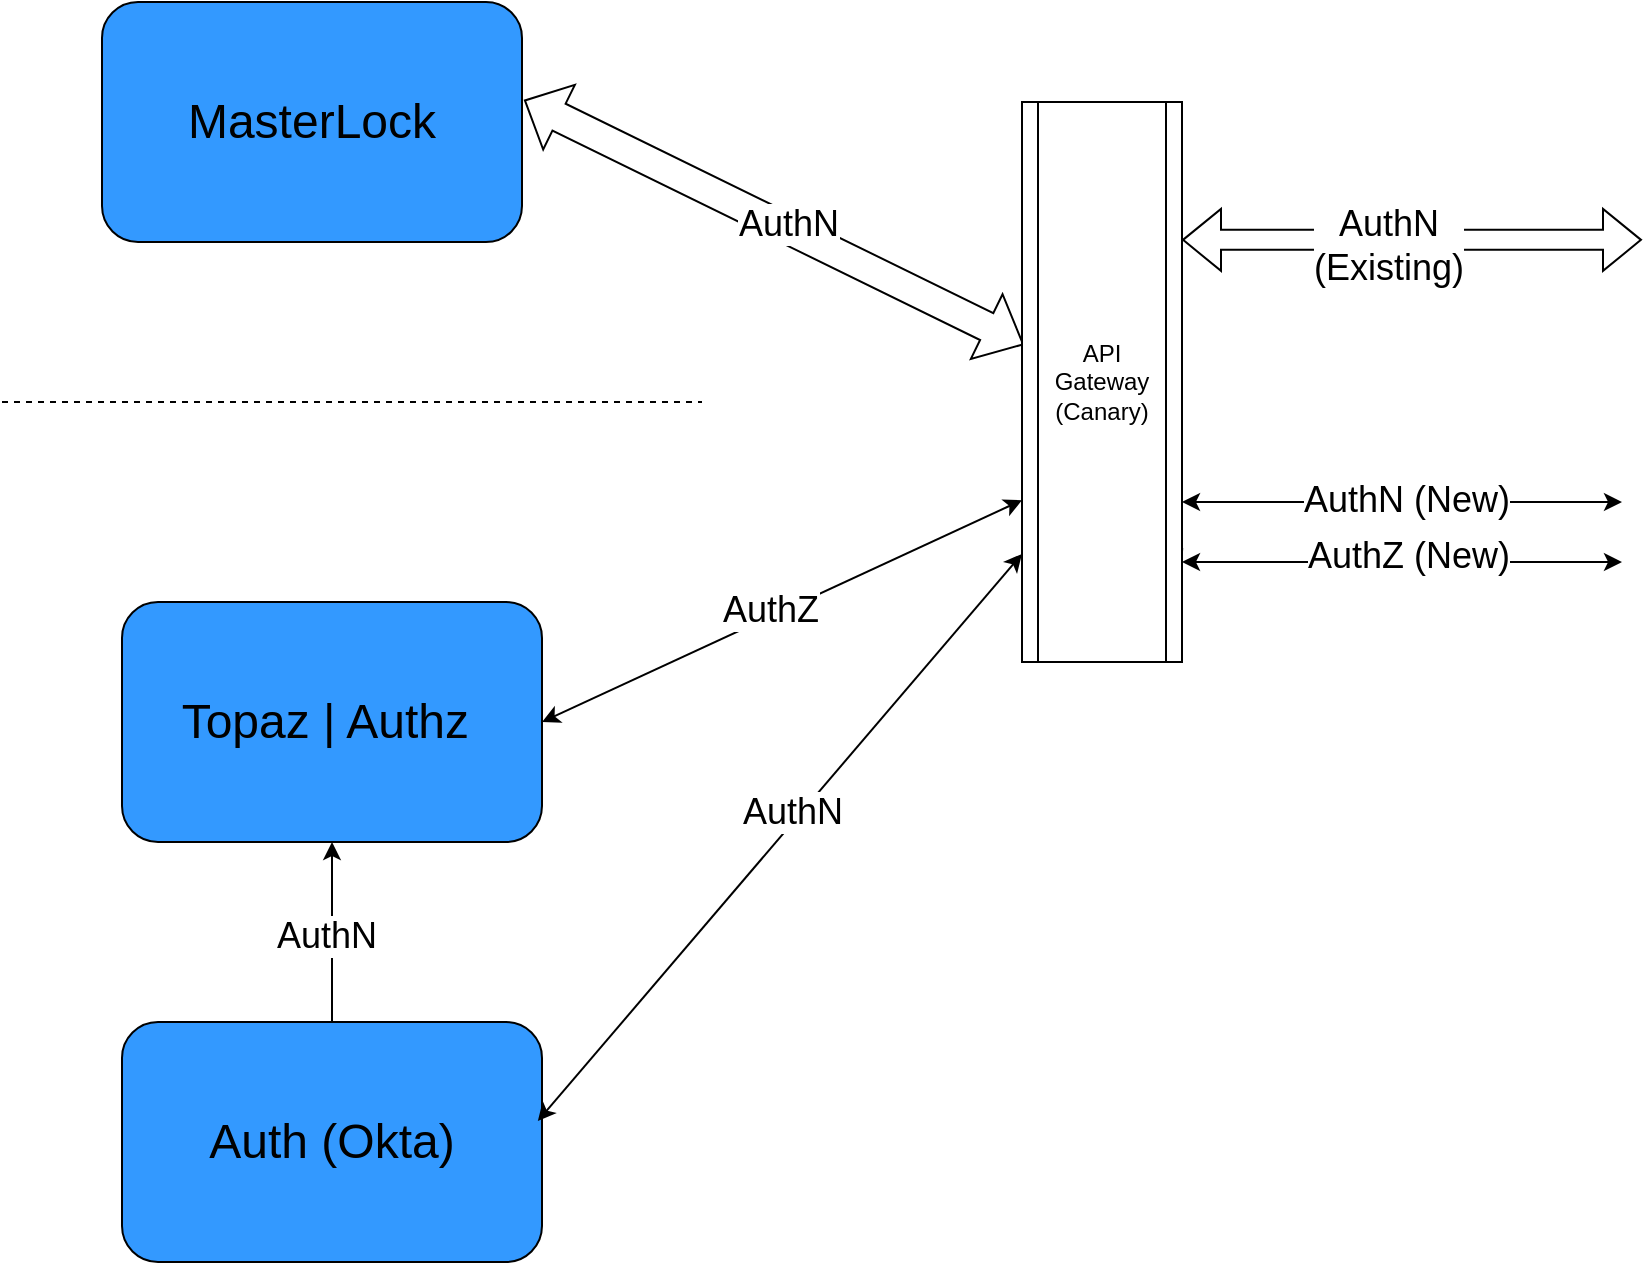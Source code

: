 <mxfile version="26.0.14">
  <diagram id="yPxyJZ8AM_hMuL3Unpa9" name="gitflow">
    <mxGraphModel dx="1044" dy="628" grid="1" gridSize="10" guides="1" tooltips="1" connect="1" arrows="1" fold="1" page="1" pageScale="1" pageWidth="850" pageHeight="1100" math="0" shadow="0">
      <root>
        <mxCell id="0" />
        <mxCell id="1" parent="0" />
        <mxCell id="MLRbCAcJ3A20DyM7KxBz-177" value="&lt;font style=&quot;font-size: 24px;&quot;&gt;MasterLock&lt;/font&gt;" style="rounded=1;whiteSpace=wrap;html=1;fillColor=light-dark(#3399FF,var(--ge-dark-color, #121212));" parent="1" vertex="1">
          <mxGeometry x="60" y="160" width="210" height="120" as="geometry" />
        </mxCell>
        <mxCell id="MLRbCAcJ3A20DyM7KxBz-179" value="&lt;font style=&quot;font-size: 24px;&quot;&gt;Topaz | Authz&amp;nbsp;&lt;/font&gt;" style="rounded=1;whiteSpace=wrap;html=1;fillColor=light-dark(#3399FF,var(--ge-dark-color, #121212));" parent="1" vertex="1">
          <mxGeometry x="70" y="460" width="210" height="120" as="geometry" />
        </mxCell>
        <mxCell id="MLRbCAcJ3A20DyM7KxBz-192" value="" style="edgeStyle=orthogonalEdgeStyle;rounded=0;orthogonalLoop=1;jettySize=auto;html=1;" parent="1" source="MLRbCAcJ3A20DyM7KxBz-180" target="MLRbCAcJ3A20DyM7KxBz-179" edge="1">
          <mxGeometry relative="1" as="geometry" />
        </mxCell>
        <mxCell id="MLRbCAcJ3A20DyM7KxBz-180" value="&lt;font style=&quot;font-size: 24px;&quot;&gt;Auth (Okta)&lt;/font&gt;" style="rounded=1;whiteSpace=wrap;html=1;fillColor=light-dark(#3399FF,var(--ge-dark-color, #121212));" parent="1" vertex="1">
          <mxGeometry x="70" y="670" width="210" height="120" as="geometry" />
        </mxCell>
        <mxCell id="MLRbCAcJ3A20DyM7KxBz-181" value="" style="endArrow=none;dashed=1;html=1;rounded=0;" parent="1" edge="1">
          <mxGeometry width="50" height="50" relative="1" as="geometry">
            <mxPoint x="10" y="360" as="sourcePoint" />
            <mxPoint x="360" y="360" as="targetPoint" />
          </mxGeometry>
        </mxCell>
        <mxCell id="MLRbCAcJ3A20DyM7KxBz-184" value="" style="endArrow=classic;startArrow=classic;html=1;rounded=0;entryX=0;entryY=0.711;entryDx=0;entryDy=0;entryPerimeter=0;" parent="1" target="MLRbCAcJ3A20DyM7KxBz-178" edge="1">
          <mxGeometry width="50" height="50" relative="1" as="geometry">
            <mxPoint x="280" y="520" as="sourcePoint" />
            <mxPoint x="330" y="470" as="targetPoint" />
          </mxGeometry>
        </mxCell>
        <mxCell id="MLRbCAcJ3A20DyM7KxBz-185" value="" style="endArrow=classic;startArrow=classic;html=1;rounded=0;" parent="1" source="MLRbCAcJ3A20DyM7KxBz-178" edge="1">
          <mxGeometry width="50" height="50" relative="1" as="geometry">
            <mxPoint x="540" y="470" as="sourcePoint" />
            <mxPoint x="590" y="420" as="targetPoint" />
          </mxGeometry>
        </mxCell>
        <mxCell id="MLRbCAcJ3A20DyM7KxBz-186" value="" style="shape=flexArrow;endArrow=classic;startArrow=classic;html=1;rounded=0;exitX=1.029;exitY=0.4;exitDx=0;exitDy=0;exitPerimeter=0;width=15;endSize=6.42;" parent="1" edge="1">
          <mxGeometry width="100" height="100" relative="1" as="geometry">
            <mxPoint x="271.0" y="209" as="sourcePoint" />
            <mxPoint x="521" y="331.414" as="targetPoint" />
            <Array as="points" />
          </mxGeometry>
        </mxCell>
        <mxCell id="MLRbCAcJ3A20DyM7KxBz-187" value="AuthN" style="edgeLabel;html=1;align=center;verticalAlign=middle;resizable=0;points=[];fontSize=18;" parent="MLRbCAcJ3A20DyM7KxBz-186" vertex="1" connectable="0">
          <mxGeometry x="-0.163" y="9" relative="1" as="geometry">
            <mxPoint x="23" y="19" as="offset" />
          </mxGeometry>
        </mxCell>
        <mxCell id="MLRbCAcJ3A20DyM7KxBz-188" value="" style="endArrow=classic;startArrow=classic;html=1;rounded=0;" parent="1" target="MLRbCAcJ3A20DyM7KxBz-178" edge="1">
          <mxGeometry width="50" height="50" relative="1" as="geometry">
            <mxPoint x="540" y="470" as="sourcePoint" />
            <mxPoint x="590" y="420" as="targetPoint" />
          </mxGeometry>
        </mxCell>
        <mxCell id="MLRbCAcJ3A20DyM7KxBz-178" value="API&lt;div&gt;Gateway&lt;/div&gt;&lt;div&gt;(Canary)&lt;/div&gt;" style="shape=process;whiteSpace=wrap;html=1;backgroundOutline=1;" parent="1" vertex="1">
          <mxGeometry x="520" y="210" width="80" height="280" as="geometry" />
        </mxCell>
        <mxCell id="MLRbCAcJ3A20DyM7KxBz-189" value="" style="endArrow=classic;startArrow=classic;html=1;rounded=0;entryX=0;entryY=0.807;entryDx=0;entryDy=0;entryPerimeter=0;exitX=0.99;exitY=0.413;exitDx=0;exitDy=0;exitPerimeter=0;" parent="1" source="MLRbCAcJ3A20DyM7KxBz-180" target="MLRbCAcJ3A20DyM7KxBz-178" edge="1">
          <mxGeometry width="50" height="50" relative="1" as="geometry">
            <mxPoint x="290" y="530" as="sourcePoint" />
            <mxPoint x="530" y="419" as="targetPoint" />
          </mxGeometry>
        </mxCell>
        <mxCell id="MLRbCAcJ3A20DyM7KxBz-193" value="AuthN" style="edgeLabel;html=1;align=center;verticalAlign=middle;resizable=0;points=[];fontSize=18;" parent="1" vertex="1" connectable="0">
          <mxGeometry x="410.139" y="279.93" as="geometry">
            <mxPoint x="-5" y="285" as="offset" />
          </mxGeometry>
        </mxCell>
        <mxCell id="MLRbCAcJ3A20DyM7KxBz-195" value="AuthN" style="edgeLabel;html=1;align=center;verticalAlign=middle;resizable=0;points=[];fontSize=18;" parent="1" vertex="1" connectable="0">
          <mxGeometry x="413.139" y="279.93" as="geometry">
            <mxPoint x="-241" y="347" as="offset" />
          </mxGeometry>
        </mxCell>
        <mxCell id="MLRbCAcJ3A20DyM7KxBz-196" value="AuthZ" style="edgeLabel;html=1;align=center;verticalAlign=middle;resizable=0;points=[];fontSize=18;" parent="1" vertex="1" connectable="0">
          <mxGeometry x="410.139" y="279.93" as="geometry">
            <mxPoint x="-16" y="184" as="offset" />
          </mxGeometry>
        </mxCell>
        <mxCell id="MLRbCAcJ3A20DyM7KxBz-200" value="" style="shape=flexArrow;endArrow=classic;startArrow=classic;html=1;rounded=0;" parent="1" edge="1">
          <mxGeometry width="100" height="100" relative="1" as="geometry">
            <mxPoint x="600" y="278.93" as="sourcePoint" />
            <mxPoint x="830" y="278.93" as="targetPoint" />
          </mxGeometry>
        </mxCell>
        <mxCell id="MLRbCAcJ3A20DyM7KxBz-201" value="" style="endArrow=classic;startArrow=classic;html=1;rounded=0;" parent="1" edge="1">
          <mxGeometry width="50" height="50" relative="1" as="geometry">
            <mxPoint x="600" y="410" as="sourcePoint" />
            <mxPoint x="820" y="410" as="targetPoint" />
          </mxGeometry>
        </mxCell>
        <mxCell id="MLRbCAcJ3A20DyM7KxBz-203" value="" style="endArrow=classic;startArrow=classic;html=1;rounded=0;" parent="1" edge="1">
          <mxGeometry width="50" height="50" relative="1" as="geometry">
            <mxPoint x="600" y="440" as="sourcePoint" />
            <mxPoint x="820" y="440" as="targetPoint" />
          </mxGeometry>
        </mxCell>
        <mxCell id="MLRbCAcJ3A20DyM7KxBz-204" value="AuthN&lt;div&gt;(Existing)&lt;/div&gt;" style="edgeLabel;html=1;align=center;verticalAlign=middle;resizable=0;points=[];fontSize=18;" parent="1" vertex="1" connectable="0">
          <mxGeometry x="410.139" y="279.93" as="geometry">
            <mxPoint x="293" y="2" as="offset" />
          </mxGeometry>
        </mxCell>
        <mxCell id="MLRbCAcJ3A20DyM7KxBz-205" value="AuthN (New)" style="edgeLabel;html=1;align=center;verticalAlign=middle;resizable=0;points=[];fontSize=18;" parent="1" vertex="1" connectable="0">
          <mxGeometry x="424.999" y="280.0" as="geometry">
            <mxPoint x="287" y="129" as="offset" />
          </mxGeometry>
        </mxCell>
        <mxCell id="MLRbCAcJ3A20DyM7KxBz-206" value="AuthZ (New)" style="edgeLabel;html=1;align=center;verticalAlign=middle;resizable=0;points=[];fontSize=18;" parent="1" vertex="1" connectable="0">
          <mxGeometry x="429.999" y="280.0" as="geometry">
            <mxPoint x="283" y="157" as="offset" />
          </mxGeometry>
        </mxCell>
      </root>
    </mxGraphModel>
  </diagram>
</mxfile>

